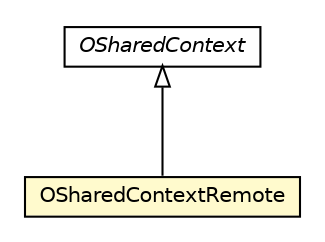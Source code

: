 #!/usr/local/bin/dot
#
# Class diagram 
# Generated by UMLGraph version R5_6-24-gf6e263 (http://www.umlgraph.org/)
#

digraph G {
	edge [fontname="Helvetica",fontsize=10,labelfontname="Helvetica",labelfontsize=10];
	node [fontname="Helvetica",fontsize=10,shape=plaintext];
	nodesep=0.25;
	ranksep=0.5;
	// com.orientechnologies.orient.core.db.OSharedContext
	c7085482 [label=<<table title="com.orientechnologies.orient.core.db.OSharedContext" border="0" cellborder="1" cellspacing="0" cellpadding="2" port="p" href="../OSharedContext.html">
		<tr><td><table border="0" cellspacing="0" cellpadding="1">
<tr><td align="center" balign="center"><font face="Helvetica-Oblique"> OSharedContext </font></td></tr>
		</table></td></tr>
		</table>>, URL="../OSharedContext.html", fontname="Helvetica", fontcolor="black", fontsize=10.0];
	// com.orientechnologies.orient.core.db.document.OSharedContextRemote
	c7085583 [label=<<table title="com.orientechnologies.orient.core.db.document.OSharedContextRemote" border="0" cellborder="1" cellspacing="0" cellpadding="2" port="p" bgcolor="lemonChiffon" href="./OSharedContextRemote.html">
		<tr><td><table border="0" cellspacing="0" cellpadding="1">
<tr><td align="center" balign="center"> OSharedContextRemote </td></tr>
		</table></td></tr>
		</table>>, URL="./OSharedContextRemote.html", fontname="Helvetica", fontcolor="black", fontsize=10.0];
	//com.orientechnologies.orient.core.db.document.OSharedContextRemote extends com.orientechnologies.orient.core.db.OSharedContext
	c7085482:p -> c7085583:p [dir=back,arrowtail=empty];
}

